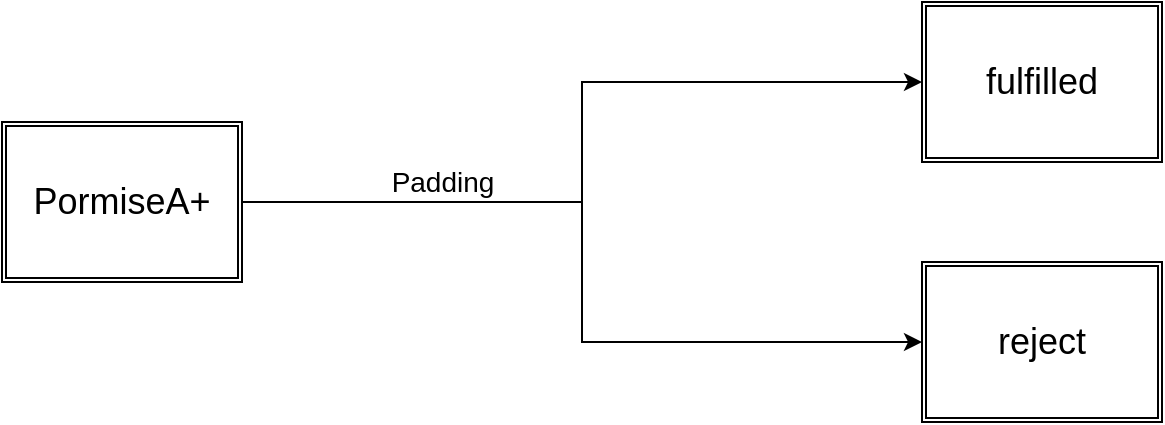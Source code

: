 <mxfile version="13.1.3">
    <diagram id="6hGFLwfOUW9BJ-s0fimq" name="Page-1">
        <mxGraphModel dx="1150" dy="798" grid="1" gridSize="10" guides="1" tooltips="1" connect="1" arrows="1" fold="1" page="1" pageScale="1" pageWidth="827" pageHeight="1169" math="0" shadow="0">
            <root>
                <mxCell id="0"/>
                <mxCell id="1" parent="0"/>
                <mxCell id="11" style="edgeStyle=orthogonalEdgeStyle;rounded=0;orthogonalLoop=1;jettySize=auto;html=1;exitX=1;exitY=0.5;exitDx=0;exitDy=0;" parent="1" source="6" target="8" edge="1">
                    <mxGeometry relative="1" as="geometry"/>
                </mxCell>
                <mxCell id="14" value="Padding" style="edgeLabel;html=1;align=center;verticalAlign=middle;resizable=0;points=[];fontSize=14;" parent="11" vertex="1" connectable="0">
                    <mxGeometry x="-0.35" y="-1" relative="1" as="geometry">
                        <mxPoint x="-30.34" y="-11" as="offset"/>
                    </mxGeometry>
                </mxCell>
                <mxCell id="13" value="" style="edgeStyle=orthogonalEdgeStyle;rounded=0;orthogonalLoop=1;jettySize=auto;exitX=1;exitY=0.5;exitDx=0;exitDy=0;entryX=0;entryY=0.5;entryDx=0;entryDy=0;" parent="1" source="6" target="9" edge="1">
                    <mxGeometry relative="1" as="geometry"/>
                </mxCell>
                <mxCell id="6" value="PormiseA+" style="shape=ext;double=1;rounded=0;whiteSpace=wrap;html=1;fillColor=none;fontSize=18;" parent="1" vertex="1">
                    <mxGeometry x="40" y="370" width="120" height="80" as="geometry"/>
                </mxCell>
                <mxCell id="8" value="fulfilled" style="shape=ext;double=1;rounded=0;whiteSpace=wrap;html=1;fillColor=none;fontSize=18;" parent="1" vertex="1">
                    <mxGeometry x="500" y="310" width="120" height="80" as="geometry"/>
                </mxCell>
                <mxCell id="9" value="reject" style="shape=ext;double=1;rounded=0;whiteSpace=wrap;html=1;fillColor=none;fontSize=18;" parent="1" vertex="1">
                    <mxGeometry x="500" y="440" width="120" height="80" as="geometry"/>
                </mxCell>
            </root>
        </mxGraphModel>
    </diagram>
</mxfile>